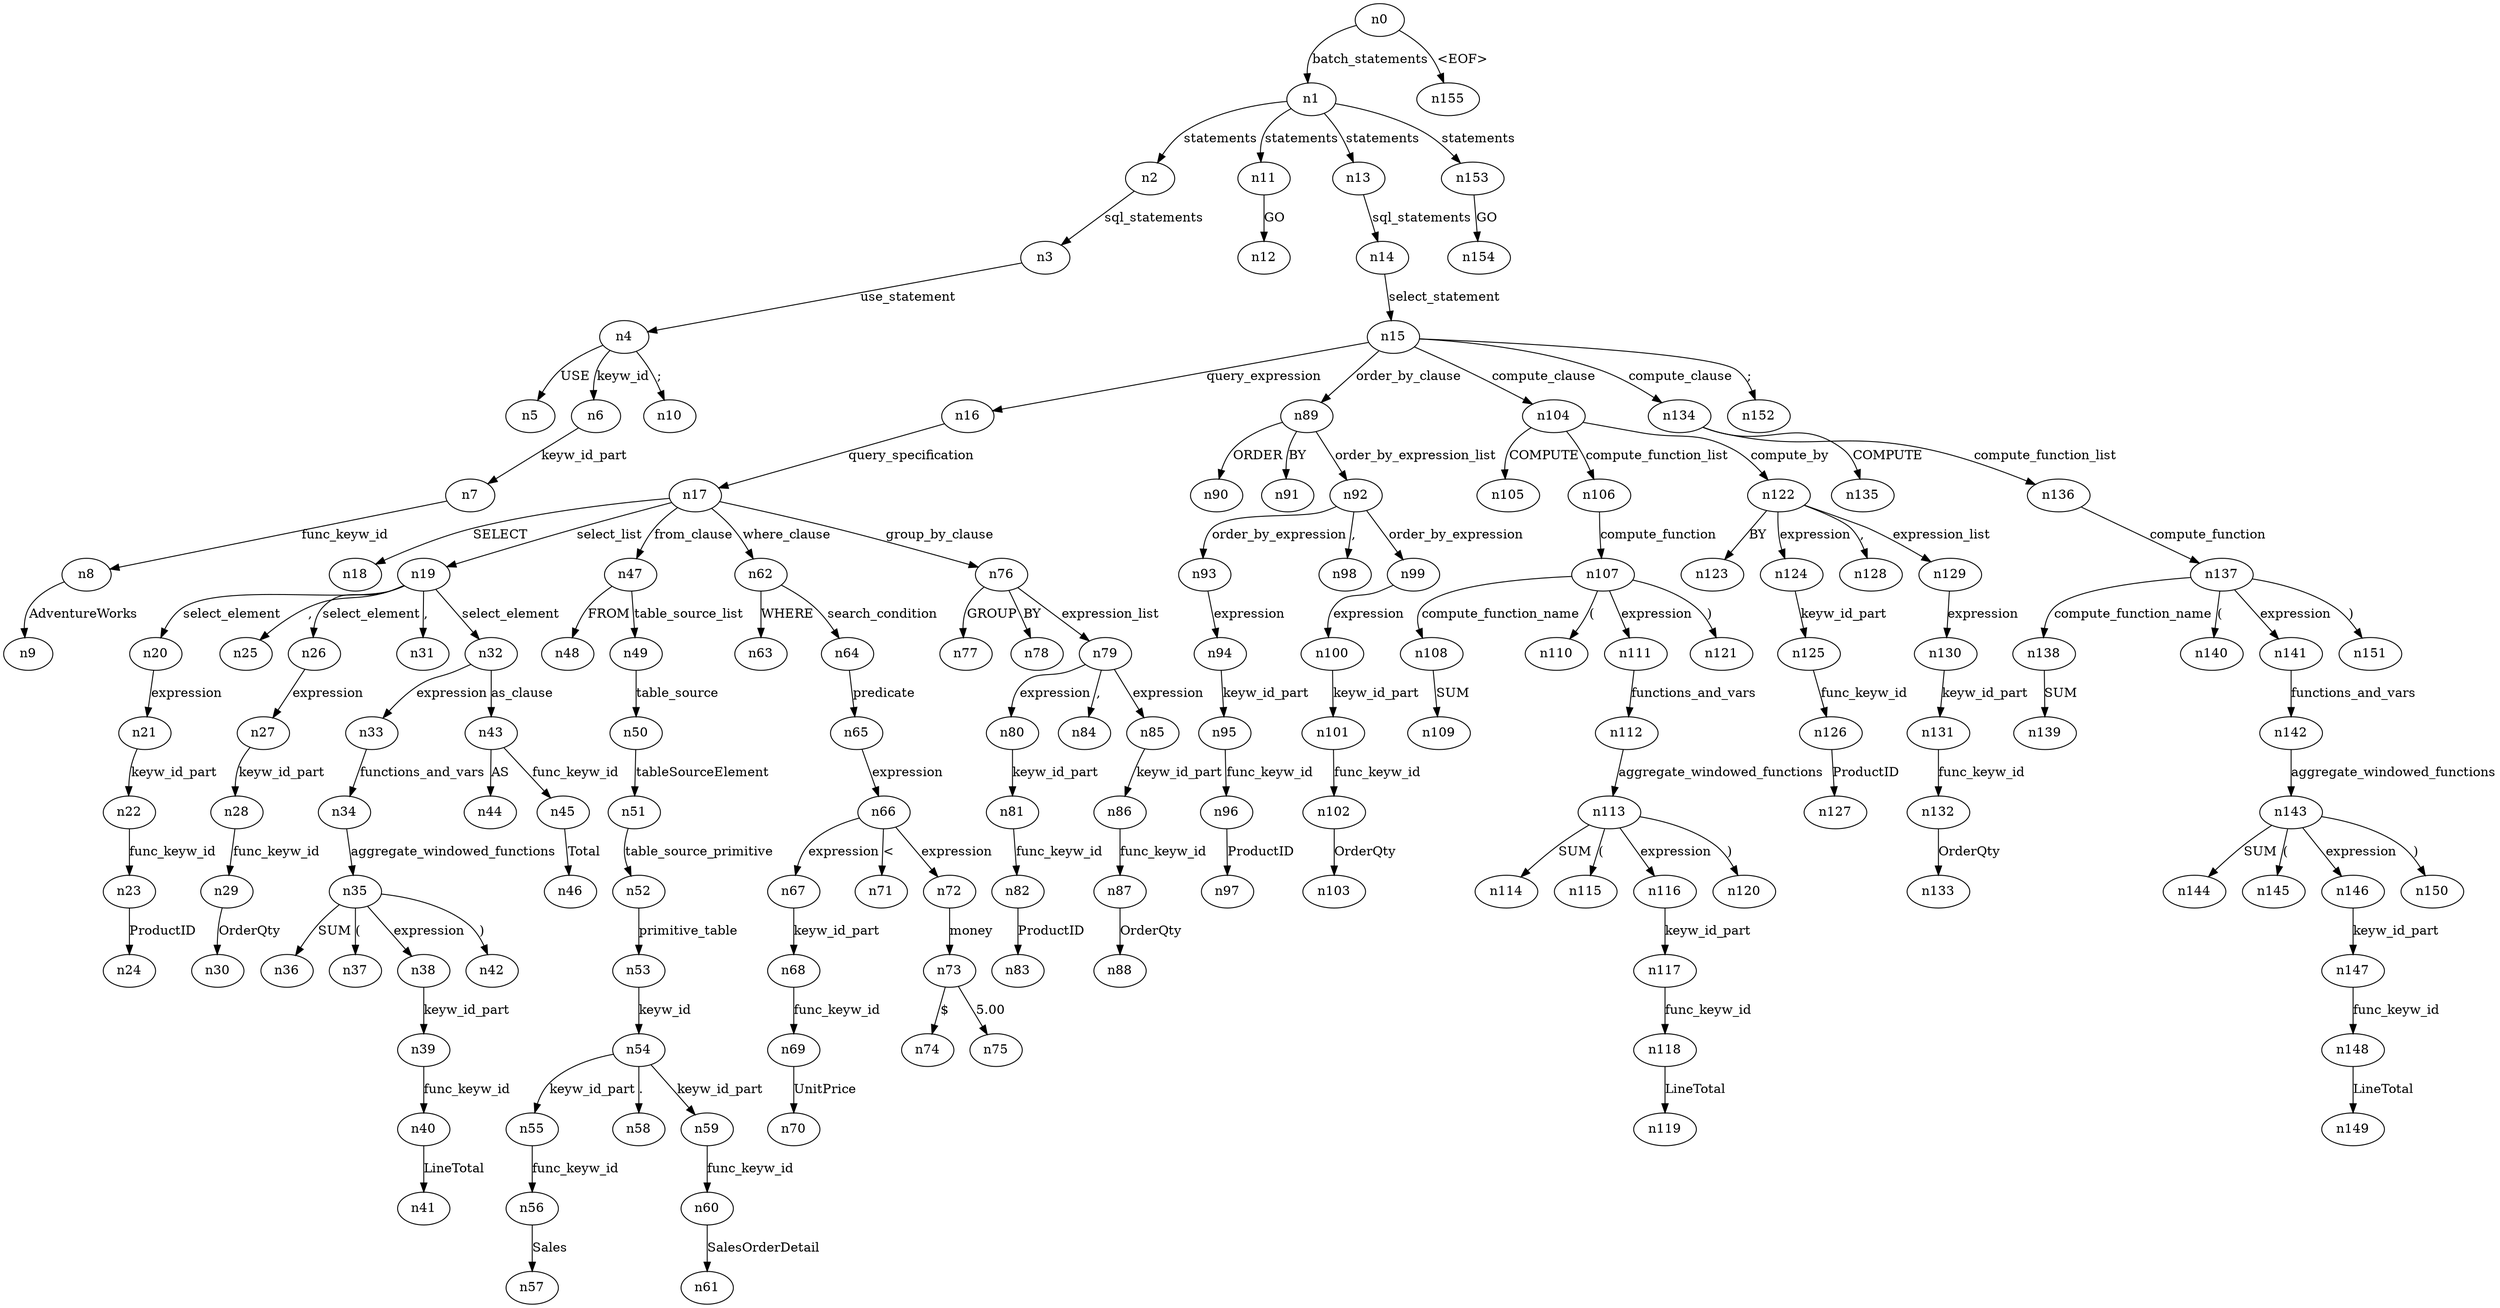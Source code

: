 digraph ParseTree {
  n0 -> n1 [label="batch_statements"];
  n1 -> n2 [label="statements"];
  n2 -> n3 [label="sql_statements"];
  n3 -> n4 [label="use_statement"];
  n4 -> n5 [label="USE"];
  n4 -> n6 [label="keyw_id"];
  n6 -> n7 [label="keyw_id_part"];
  n7 -> n8 [label="func_keyw_id"];
  n8 -> n9 [label="AdventureWorks"];
  n4 -> n10 [label=";"];
  n1 -> n11 [label="statements"];
  n11 -> n12 [label="GO"];
  n1 -> n13 [label="statements"];
  n13 -> n14 [label="sql_statements"];
  n14 -> n15 [label="select_statement"];
  n15 -> n16 [label="query_expression"];
  n16 -> n17 [label="query_specification"];
  n17 -> n18 [label="SELECT"];
  n17 -> n19 [label="select_list"];
  n19 -> n20 [label="select_element"];
  n20 -> n21 [label="expression"];
  n21 -> n22 [label="keyw_id_part"];
  n22 -> n23 [label="func_keyw_id"];
  n23 -> n24 [label="ProductID"];
  n19 -> n25 [label=","];
  n19 -> n26 [label="select_element"];
  n26 -> n27 [label="expression"];
  n27 -> n28 [label="keyw_id_part"];
  n28 -> n29 [label="func_keyw_id"];
  n29 -> n30 [label="OrderQty"];
  n19 -> n31 [label=","];
  n19 -> n32 [label="select_element"];
  n32 -> n33 [label="expression"];
  n33 -> n34 [label="functions_and_vars"];
  n34 -> n35 [label="aggregate_windowed_functions"];
  n35 -> n36 [label="SUM"];
  n35 -> n37 [label="("];
  n35 -> n38 [label="expression"];
  n38 -> n39 [label="keyw_id_part"];
  n39 -> n40 [label="func_keyw_id"];
  n40 -> n41 [label="LineTotal"];
  n35 -> n42 [label=")"];
  n32 -> n43 [label="as_clause"];
  n43 -> n44 [label="AS"];
  n43 -> n45 [label="func_keyw_id"];
  n45 -> n46 [label="Total"];
  n17 -> n47 [label="from_clause"];
  n47 -> n48 [label="FROM"];
  n47 -> n49 [label="table_source_list"];
  n49 -> n50 [label="table_source"];
  n50 -> n51 [label="tableSourceElement"];
  n51 -> n52 [label="table_source_primitive"];
  n52 -> n53 [label="primitive_table"];
  n53 -> n54 [label="keyw_id"];
  n54 -> n55 [label="keyw_id_part"];
  n55 -> n56 [label="func_keyw_id"];
  n56 -> n57 [label="Sales"];
  n54 -> n58 [label="."];
  n54 -> n59 [label="keyw_id_part"];
  n59 -> n60 [label="func_keyw_id"];
  n60 -> n61 [label="SalesOrderDetail"];
  n17 -> n62 [label="where_clause"];
  n62 -> n63 [label="WHERE"];
  n62 -> n64 [label="search_condition"];
  n64 -> n65 [label="predicate"];
  n65 -> n66 [label="expression"];
  n66 -> n67 [label="expression"];
  n67 -> n68 [label="keyw_id_part"];
  n68 -> n69 [label="func_keyw_id"];
  n69 -> n70 [label="UnitPrice"];
  n66 -> n71 [label="<"];
  n66 -> n72 [label="expression"];
  n72 -> n73 [label="money"];
  n73 -> n74 [label="$"];
  n73 -> n75 [label="5.00"];
  n17 -> n76 [label="group_by_clause"];
  n76 -> n77 [label="GROUP"];
  n76 -> n78 [label="BY"];
  n76 -> n79 [label="expression_list"];
  n79 -> n80 [label="expression"];
  n80 -> n81 [label="keyw_id_part"];
  n81 -> n82 [label="func_keyw_id"];
  n82 -> n83 [label="ProductID"];
  n79 -> n84 [label=","];
  n79 -> n85 [label="expression"];
  n85 -> n86 [label="keyw_id_part"];
  n86 -> n87 [label="func_keyw_id"];
  n87 -> n88 [label="OrderQty"];
  n15 -> n89 [label="order_by_clause"];
  n89 -> n90 [label="ORDER"];
  n89 -> n91 [label="BY"];
  n89 -> n92 [label="order_by_expression_list"];
  n92 -> n93 [label="order_by_expression"];
  n93 -> n94 [label="expression"];
  n94 -> n95 [label="keyw_id_part"];
  n95 -> n96 [label="func_keyw_id"];
  n96 -> n97 [label="ProductID"];
  n92 -> n98 [label=","];
  n92 -> n99 [label="order_by_expression"];
  n99 -> n100 [label="expression"];
  n100 -> n101 [label="keyw_id_part"];
  n101 -> n102 [label="func_keyw_id"];
  n102 -> n103 [label="OrderQty"];
  n15 -> n104 [label="compute_clause"];
  n104 -> n105 [label="COMPUTE"];
  n104 -> n106 [label="compute_function_list"];
  n106 -> n107 [label="compute_function"];
  n107 -> n108 [label="compute_function_name"];
  n108 -> n109 [label="SUM"];
  n107 -> n110 [label="("];
  n107 -> n111 [label="expression"];
  n111 -> n112 [label="functions_and_vars"];
  n112 -> n113 [label="aggregate_windowed_functions"];
  n113 -> n114 [label="SUM"];
  n113 -> n115 [label="("];
  n113 -> n116 [label="expression"];
  n116 -> n117 [label="keyw_id_part"];
  n117 -> n118 [label="func_keyw_id"];
  n118 -> n119 [label="LineTotal"];
  n113 -> n120 [label=")"];
  n107 -> n121 [label=")"];
  n104 -> n122 [label="compute_by"];
  n122 -> n123 [label="BY"];
  n122 -> n124 [label="expression"];
  n124 -> n125 [label="keyw_id_part"];
  n125 -> n126 [label="func_keyw_id"];
  n126 -> n127 [label="ProductID"];
  n122 -> n128 [label=","];
  n122 -> n129 [label="expression_list"];
  n129 -> n130 [label="expression"];
  n130 -> n131 [label="keyw_id_part"];
  n131 -> n132 [label="func_keyw_id"];
  n132 -> n133 [label="OrderQty"];
  n15 -> n134 [label="compute_clause"];
  n134 -> n135 [label="COMPUTE"];
  n134 -> n136 [label="compute_function_list"];
  n136 -> n137 [label="compute_function"];
  n137 -> n138 [label="compute_function_name"];
  n138 -> n139 [label="SUM"];
  n137 -> n140 [label="("];
  n137 -> n141 [label="expression"];
  n141 -> n142 [label="functions_and_vars"];
  n142 -> n143 [label="aggregate_windowed_functions"];
  n143 -> n144 [label="SUM"];
  n143 -> n145 [label="("];
  n143 -> n146 [label="expression"];
  n146 -> n147 [label="keyw_id_part"];
  n147 -> n148 [label="func_keyw_id"];
  n148 -> n149 [label="LineTotal"];
  n143 -> n150 [label=")"];
  n137 -> n151 [label=")"];
  n15 -> n152 [label=";"];
  n1 -> n153 [label="statements"];
  n153 -> n154 [label="GO"];
  n0 -> n155 [label="<EOF>"];
}
